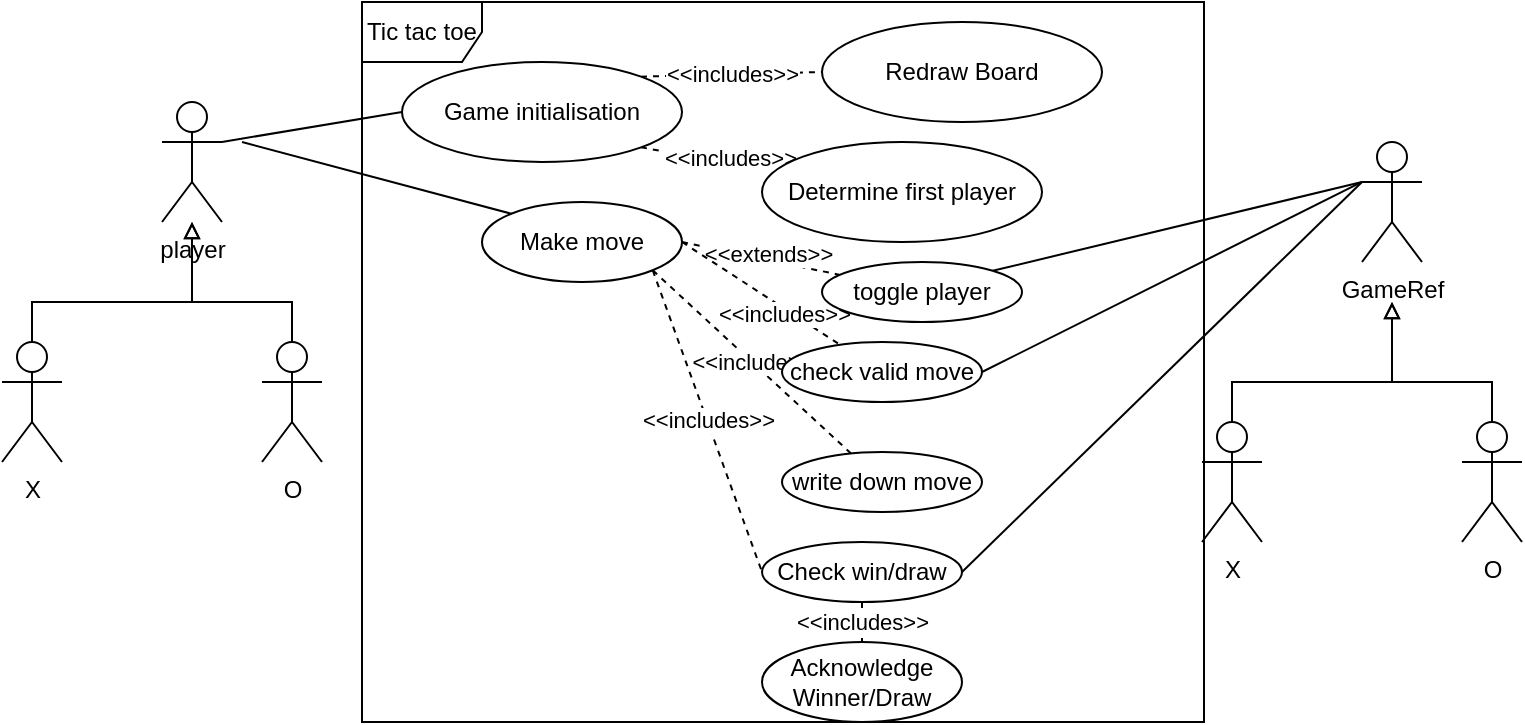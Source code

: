 <mxfile version="13.1.5" type="device"><diagram id="Fl6FuYo0pZDnJ9FTto4e" name="Page-1"><mxGraphModel dx="718" dy="451" grid="1" gridSize="10" guides="1" tooltips="1" connect="1" arrows="1" fold="1" page="1" pageScale="1" pageWidth="827" pageHeight="1169" math="0" shadow="0"><root><mxCell id="0"/><mxCell id="1" parent="0"/><mxCell id="jLCF95H__imuGIUKDElr-2" value="Tic tac toe" style="shape=umlFrame;whiteSpace=wrap;html=1;" vertex="1" parent="1"><mxGeometry x="220" y="90" width="421" height="360" as="geometry"/></mxCell><mxCell id="jLCF95H__imuGIUKDElr-30" style="rounded=0;orthogonalLoop=1;jettySize=auto;html=1;exitX=1;exitY=0.333;exitDx=0;exitDy=0;exitPerimeter=0;entryX=0;entryY=0.5;entryDx=0;entryDy=0;endArrow=none;endFill=0;" edge="1" parent="1" source="jLCF95H__imuGIUKDElr-3" target="jLCF95H__imuGIUKDElr-23"><mxGeometry relative="1" as="geometry"/></mxCell><mxCell id="jLCF95H__imuGIUKDElr-3" value="player" style="shape=umlActor;verticalLabelPosition=bottom;labelBackgroundColor=#ffffff;verticalAlign=top;html=1;" vertex="1" parent="1"><mxGeometry x="120" y="140" width="30" height="60" as="geometry"/></mxCell><mxCell id="jLCF95H__imuGIUKDElr-7" style="edgeStyle=orthogonalEdgeStyle;rounded=0;orthogonalLoop=1;jettySize=auto;html=1;endArrow=block;endFill=0;" edge="1" parent="1" source="jLCF95H__imuGIUKDElr-4" target="jLCF95H__imuGIUKDElr-3"><mxGeometry relative="1" as="geometry"><Array as="points"><mxPoint x="55" y="240"/><mxPoint x="135" y="240"/></Array></mxGeometry></mxCell><mxCell id="jLCF95H__imuGIUKDElr-4" value="X" style="shape=umlActor;verticalLabelPosition=bottom;labelBackgroundColor=#ffffff;verticalAlign=top;html=1;" vertex="1" parent="1"><mxGeometry x="40" y="260" width="30" height="60" as="geometry"/></mxCell><mxCell id="jLCF95H__imuGIUKDElr-10" style="edgeStyle=orthogonalEdgeStyle;rounded=0;orthogonalLoop=1;jettySize=auto;html=1;endArrow=block;endFill=0;" edge="1" parent="1" source="jLCF95H__imuGIUKDElr-6" target="jLCF95H__imuGIUKDElr-3"><mxGeometry relative="1" as="geometry"><Array as="points"><mxPoint x="185" y="240"/><mxPoint x="135" y="240"/></Array></mxGeometry></mxCell><mxCell id="jLCF95H__imuGIUKDElr-6" value="O" style="shape=umlActor;verticalLabelPosition=bottom;labelBackgroundColor=#ffffff;verticalAlign=top;html=1;" vertex="1" parent="1"><mxGeometry x="170" y="260" width="30" height="60" as="geometry"/></mxCell><mxCell id="jLCF95H__imuGIUKDElr-39" style="edgeStyle=none;rounded=0;orthogonalLoop=1;jettySize=auto;html=1;entryX=1;entryY=0;entryDx=0;entryDy=0;endArrow=none;endFill=0;" edge="1" parent="1" target="jLCF95H__imuGIUKDElr-27"><mxGeometry relative="1" as="geometry"><mxPoint x="720" y="180" as="sourcePoint"/></mxGeometry></mxCell><mxCell id="jLCF95H__imuGIUKDElr-15" value="GameRef" style="shape=umlActor;verticalLabelPosition=bottom;labelBackgroundColor=#ffffff;verticalAlign=top;html=1;" vertex="1" parent="1"><mxGeometry x="720" y="160" width="30" height="60" as="geometry"/></mxCell><mxCell id="jLCF95H__imuGIUKDElr-16" style="edgeStyle=orthogonalEdgeStyle;rounded=0;orthogonalLoop=1;jettySize=auto;html=1;endArrow=block;endFill=0;" edge="1" source="jLCF95H__imuGIUKDElr-17" parent="1"><mxGeometry relative="1" as="geometry"><mxPoint x="735" y="240" as="targetPoint"/><Array as="points"><mxPoint x="655" y="280"/><mxPoint x="735" y="280"/></Array></mxGeometry></mxCell><mxCell id="jLCF95H__imuGIUKDElr-17" value="X" style="shape=umlActor;verticalLabelPosition=bottom;labelBackgroundColor=#ffffff;verticalAlign=top;html=1;" vertex="1" parent="1"><mxGeometry x="640" y="300" width="30" height="60" as="geometry"/></mxCell><mxCell id="jLCF95H__imuGIUKDElr-19" style="edgeStyle=orthogonalEdgeStyle;rounded=0;orthogonalLoop=1;jettySize=auto;html=1;endArrow=block;endFill=0;" edge="1" source="jLCF95H__imuGIUKDElr-20" parent="1"><mxGeometry relative="1" as="geometry"><mxPoint x="735" y="240" as="targetPoint"/><Array as="points"><mxPoint x="785" y="280"/><mxPoint x="735" y="280"/></Array></mxGeometry></mxCell><mxCell id="jLCF95H__imuGIUKDElr-20" value="O" style="shape=umlActor;verticalLabelPosition=bottom;labelBackgroundColor=#ffffff;verticalAlign=top;html=1;" vertex="1" parent="1"><mxGeometry x="770" y="300" width="30" height="60" as="geometry"/></mxCell><mxCell id="jLCF95H__imuGIUKDElr-32" value="&amp;lt;&amp;lt;includes&amp;gt;&amp;gt;" style="edgeStyle=none;rounded=0;orthogonalLoop=1;jettySize=auto;html=1;exitX=1;exitY=0;exitDx=0;exitDy=0;entryX=0;entryY=0.5;entryDx=0;entryDy=0;endArrow=none;endFill=0;dashed=1;" edge="1" parent="1" source="jLCF95H__imuGIUKDElr-23" target="jLCF95H__imuGIUKDElr-24"><mxGeometry relative="1" as="geometry"/></mxCell><mxCell id="jLCF95H__imuGIUKDElr-33" style="edgeStyle=none;rounded=0;orthogonalLoop=1;jettySize=auto;html=1;exitX=1;exitY=1;exitDx=0;exitDy=0;dashed=1;endArrow=none;endFill=0;" edge="1" parent="1" source="jLCF95H__imuGIUKDElr-23" target="jLCF95H__imuGIUKDElr-25"><mxGeometry relative="1" as="geometry"/></mxCell><mxCell id="jLCF95H__imuGIUKDElr-34" value="&amp;lt;&amp;lt;includes&amp;gt;&amp;gt;" style="edgeLabel;html=1;align=center;verticalAlign=middle;resizable=0;points=[];" vertex="1" connectable="0" parent="jLCF95H__imuGIUKDElr-33"><mxGeometry x="0.307" y="3" relative="1" as="geometry"><mxPoint as="offset"/></mxGeometry></mxCell><mxCell id="jLCF95H__imuGIUKDElr-23" value="Game initialisation" style="ellipse;whiteSpace=wrap;html=1;" vertex="1" parent="1"><mxGeometry x="240" y="120" width="140" height="50" as="geometry"/></mxCell><mxCell id="jLCF95H__imuGIUKDElr-24" value="Redraw Board" style="ellipse;whiteSpace=wrap;html=1;" vertex="1" parent="1"><mxGeometry x="450" y="100" width="140" height="50" as="geometry"/></mxCell><mxCell id="jLCF95H__imuGIUKDElr-25" value="Determine first player" style="ellipse;whiteSpace=wrap;html=1;" vertex="1" parent="1"><mxGeometry x="420" y="160" width="140" height="50" as="geometry"/></mxCell><mxCell id="jLCF95H__imuGIUKDElr-31" style="edgeStyle=none;rounded=0;orthogonalLoop=1;jettySize=auto;html=1;exitX=0;exitY=0;exitDx=0;exitDy=0;endArrow=none;endFill=0;" edge="1" parent="1" source="jLCF95H__imuGIUKDElr-26"><mxGeometry relative="1" as="geometry"><mxPoint x="160" y="160" as="targetPoint"/></mxGeometry></mxCell><mxCell id="jLCF95H__imuGIUKDElr-35" style="edgeStyle=none;rounded=0;orthogonalLoop=1;jettySize=auto;html=1;exitX=1;exitY=0.5;exitDx=0;exitDy=0;dashed=1;endArrow=none;endFill=0;" edge="1" parent="1" source="jLCF95H__imuGIUKDElr-26" target="jLCF95H__imuGIUKDElr-27"><mxGeometry relative="1" as="geometry"/></mxCell><mxCell id="jLCF95H__imuGIUKDElr-37" value="&amp;lt;&amp;lt;extends&amp;gt;&amp;gt;" style="edgeLabel;html=1;align=center;verticalAlign=middle;resizable=0;points=[];" vertex="1" connectable="0" parent="jLCF95H__imuGIUKDElr-35"><mxGeometry x="-0.3" y="1" relative="1" as="geometry"><mxPoint x="15" y="1" as="offset"/></mxGeometry></mxCell><mxCell id="jLCF95H__imuGIUKDElr-38" value="&amp;lt;&amp;lt;includes&amp;gt;&amp;gt;" style="edgeStyle=none;rounded=0;orthogonalLoop=1;jettySize=auto;html=1;exitX=1;exitY=1;exitDx=0;exitDy=0;entryX=0;entryY=0.5;entryDx=0;entryDy=0;dashed=1;endArrow=none;endFill=0;" edge="1" parent="1" source="jLCF95H__imuGIUKDElr-26" target="jLCF95H__imuGIUKDElr-28"><mxGeometry relative="1" as="geometry"/></mxCell><mxCell id="jLCF95H__imuGIUKDElr-47" style="edgeStyle=none;rounded=0;orthogonalLoop=1;jettySize=auto;html=1;exitX=1;exitY=0.5;exitDx=0;exitDy=0;dashed=1;endArrow=none;endFill=0;" edge="1" parent="1" source="jLCF95H__imuGIUKDElr-26" target="jLCF95H__imuGIUKDElr-46"><mxGeometry relative="1" as="geometry"/></mxCell><mxCell id="jLCF95H__imuGIUKDElr-48" value="&amp;lt;&amp;lt;includes&amp;gt;&amp;gt;" style="edgeLabel;html=1;align=center;verticalAlign=middle;resizable=0;points=[];" vertex="1" connectable="0" parent="jLCF95H__imuGIUKDElr-47"><mxGeometry x="0.319" y="-2" relative="1" as="geometry"><mxPoint as="offset"/></mxGeometry></mxCell><mxCell id="jLCF95H__imuGIUKDElr-65" value="&amp;lt;&amp;lt;include&amp;gt;&amp;gt;" style="edgeStyle=none;rounded=0;orthogonalLoop=1;jettySize=auto;html=1;exitX=1;exitY=1;exitDx=0;exitDy=0;endArrow=none;endFill=0;dashed=1;" edge="1" parent="1" source="jLCF95H__imuGIUKDElr-26" target="jLCF95H__imuGIUKDElr-64"><mxGeometry relative="1" as="geometry"/></mxCell><mxCell id="jLCF95H__imuGIUKDElr-26" value="Make move" style="ellipse;whiteSpace=wrap;html=1;" vertex="1" parent="1"><mxGeometry x="280" y="190" width="100" height="40" as="geometry"/></mxCell><mxCell id="jLCF95H__imuGIUKDElr-27" value="toggle player" style="ellipse;whiteSpace=wrap;html=1;" vertex="1" parent="1"><mxGeometry x="450" y="220" width="100" height="30" as="geometry"/></mxCell><mxCell id="jLCF95H__imuGIUKDElr-40" style="edgeStyle=none;rounded=0;orthogonalLoop=1;jettySize=auto;html=1;exitX=1;exitY=0.5;exitDx=0;exitDy=0;endArrow=none;endFill=0;" edge="1" parent="1" source="jLCF95H__imuGIUKDElr-28"><mxGeometry relative="1" as="geometry"><mxPoint x="720" y="180" as="targetPoint"/></mxGeometry></mxCell><mxCell id="jLCF95H__imuGIUKDElr-41" value="&amp;lt;&amp;lt;includes&amp;gt;&amp;gt;" style="edgeStyle=none;rounded=0;orthogonalLoop=1;jettySize=auto;html=1;exitX=0.5;exitY=1;exitDx=0;exitDy=0;endArrow=none;endFill=0;dashed=1;" edge="1" parent="1" source="jLCF95H__imuGIUKDElr-28" target="jLCF95H__imuGIUKDElr-29"><mxGeometry relative="1" as="geometry"/></mxCell><mxCell id="jLCF95H__imuGIUKDElr-28" value="Check win/draw" style="ellipse;whiteSpace=wrap;html=1;" vertex="1" parent="1"><mxGeometry x="420" y="360" width="100" height="30" as="geometry"/></mxCell><mxCell id="jLCF95H__imuGIUKDElr-29" value="Acknowledge Winner/Draw" style="ellipse;whiteSpace=wrap;html=1;" vertex="1" parent="1"><mxGeometry x="420" y="410" width="100" height="40" as="geometry"/></mxCell><mxCell id="jLCF95H__imuGIUKDElr-55" style="edgeStyle=none;rounded=0;orthogonalLoop=1;jettySize=auto;html=1;exitX=1;exitY=0.5;exitDx=0;exitDy=0;entryX=0;entryY=0.333;entryDx=0;entryDy=0;entryPerimeter=0;endArrow=none;endFill=0;" edge="1" parent="1" source="jLCF95H__imuGIUKDElr-46" target="jLCF95H__imuGIUKDElr-15"><mxGeometry relative="1" as="geometry"/></mxCell><mxCell id="jLCF95H__imuGIUKDElr-46" value="check valid move" style="ellipse;whiteSpace=wrap;html=1;" vertex="1" parent="1"><mxGeometry x="430" y="260" width="100" height="30" as="geometry"/></mxCell><mxCell id="jLCF95H__imuGIUKDElr-64" value="write down move" style="ellipse;whiteSpace=wrap;html=1;" vertex="1" parent="1"><mxGeometry x="430" y="315" width="100" height="30" as="geometry"/></mxCell></root></mxGraphModel></diagram></mxfile>